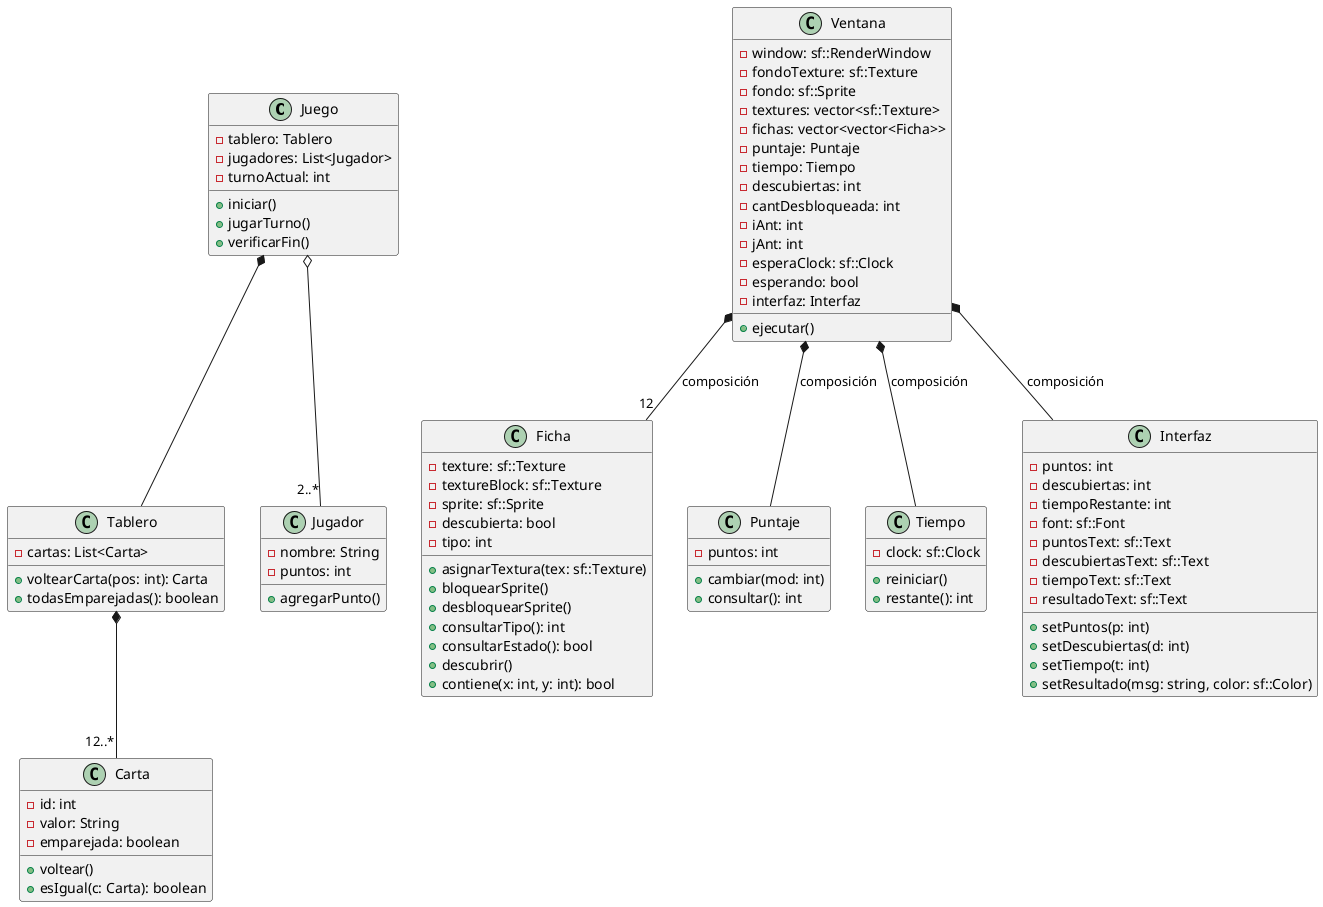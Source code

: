 @startuml

class Juego {
    -tablero: Tablero
    -jugadores: List<Jugador>
    -turnoActual: int
    +iniciar()
    +jugarTurno()
    +verificarFin()
}

class Tablero {
    -cartas: List<Carta>
    +voltearCarta(pos: int): Carta
    +todasEmparejadas(): boolean
}

class Carta {
    -id: int
    -valor: String
    -emparejada: boolean
    +voltear()
    +esIgual(c: Carta): boolean
}

class Jugador {
    -nombre: String
    -puntos: int
    +agregarPunto()
}

class Ventana {
    -window: sf::RenderWindow
    -fondoTexture: sf::Texture
    -fondo: sf::Sprite
    -textures: vector<sf::Texture>
    -fichas: vector<vector<Ficha>>
    -puntaje: Puntaje
    -tiempo: Tiempo
    -descubiertas: int
    -cantDesbloqueada: int
    -iAnt: int
    -jAnt: int
    -esperaClock: sf::Clock
    -esperando: bool
    -interfaz: Interfaz
    +ejecutar()
}

class Ficha {
    -texture: sf::Texture
    -textureBlock: sf::Texture
    -sprite: sf::Sprite
    -descubierta: bool
    -tipo: int
    +asignarTextura(tex: sf::Texture)
    +bloquearSprite()
    +desbloquearSprite()
    +consultarTipo(): int
    +consultarEstado(): bool
    +descubrir()
    +contiene(x: int, y: int): bool
}

class Puntaje {
    -puntos: int
    +cambiar(mod: int)
    +consultar(): int
}

class Tiempo {
    -clock: sf::Clock
    +reiniciar()
    +restante(): int
}

class Interfaz {
    -puntos: int
    -descubiertas: int
    -tiempoRestante: int
    -font: sf::Font
    -puntosText: sf::Text
    -descubiertasText: sf::Text
    -tiempoText: sf::Text
    -resultadoText: sf::Text
    +setPuntos(p: int)
    +setDescubiertas(d: int)
    +setTiempo(t: int)
    +setResultado(msg: string, color: sf::Color)
}

Juego *-- Tablero 
Juego o-- "2..*" Jugador 
Tablero *-- "12..*" Carta 
Ventana *-- Puntaje : composición
Ventana *-- Tiempo : composición
Ventana *-- Interfaz : composición
Ventana *-- "12" Ficha : composición

@enduml